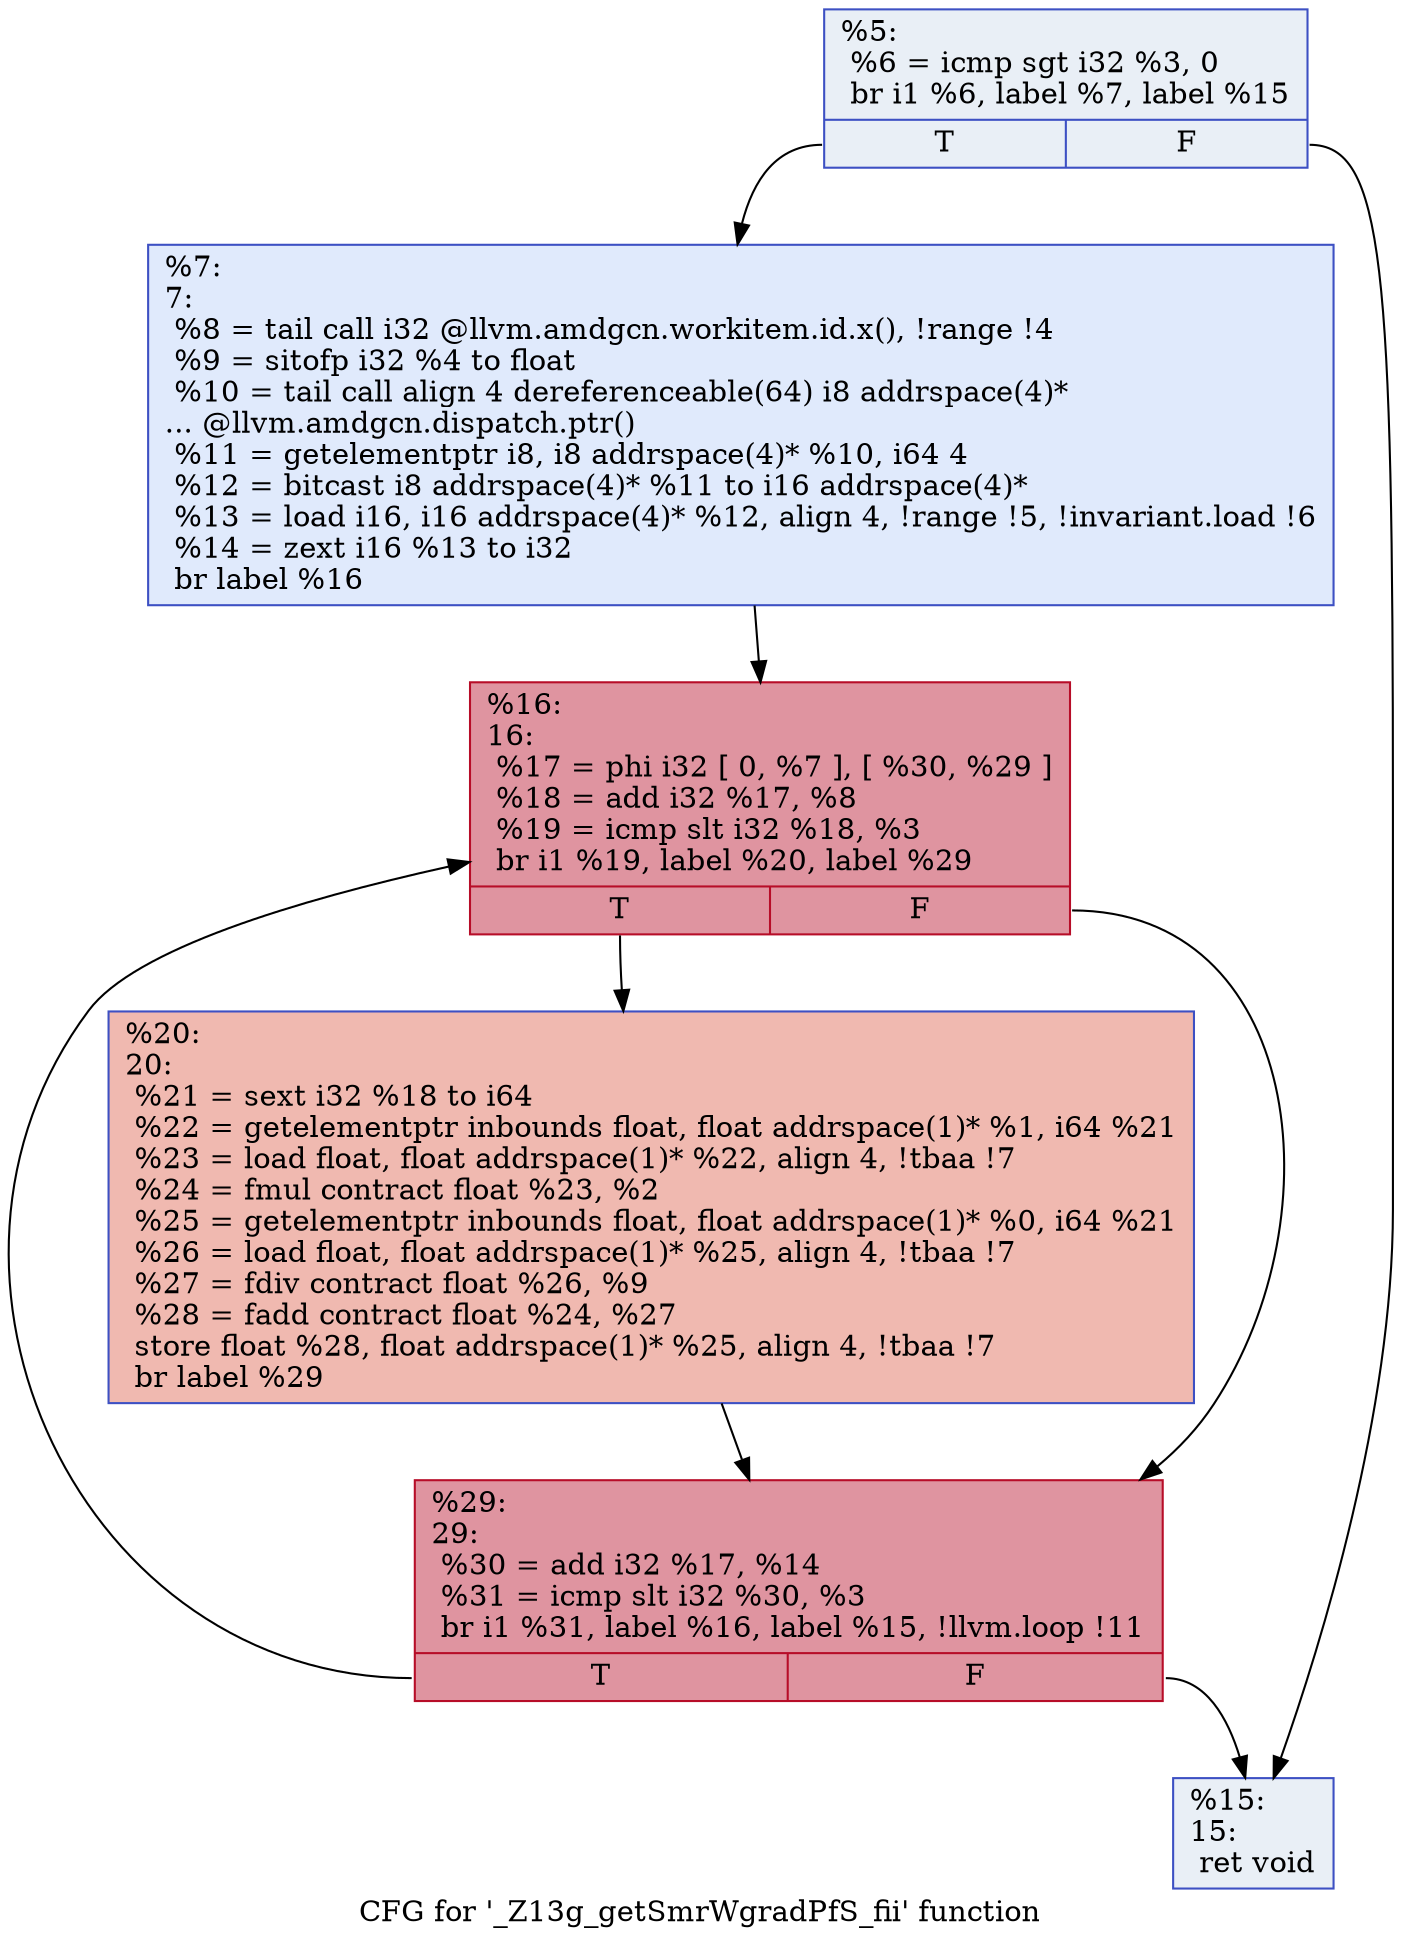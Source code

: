 digraph "CFG for '_Z13g_getSmrWgradPfS_fii' function" {
	label="CFG for '_Z13g_getSmrWgradPfS_fii' function";

	Node0x4e37260 [shape=record,color="#3d50c3ff", style=filled, fillcolor="#cedaeb70",label="{%5:\l  %6 = icmp sgt i32 %3, 0\l  br i1 %6, label %7, label %15\l|{<s0>T|<s1>F}}"];
	Node0x4e37260:s0 -> Node0x4e37200;
	Node0x4e37260:s1 -> Node0x4e37990;
	Node0x4e37200 [shape=record,color="#3d50c3ff", style=filled, fillcolor="#b9d0f970",label="{%7:\l7:                                                \l  %8 = tail call i32 @llvm.amdgcn.workitem.id.x(), !range !4\l  %9 = sitofp i32 %4 to float\l  %10 = tail call align 4 dereferenceable(64) i8 addrspace(4)*\l... @llvm.amdgcn.dispatch.ptr()\l  %11 = getelementptr i8, i8 addrspace(4)* %10, i64 4\l  %12 = bitcast i8 addrspace(4)* %11 to i16 addrspace(4)*\l  %13 = load i16, i16 addrspace(4)* %12, align 4, !range !5, !invariant.load !6\l  %14 = zext i16 %13 to i32\l  br label %16\l}"];
	Node0x4e37200 -> Node0x4e39000;
	Node0x4e37990 [shape=record,color="#3d50c3ff", style=filled, fillcolor="#cedaeb70",label="{%15:\l15:                                               \l  ret void\l}"];
	Node0x4e39000 [shape=record,color="#b70d28ff", style=filled, fillcolor="#b70d2870",label="{%16:\l16:                                               \l  %17 = phi i32 [ 0, %7 ], [ %30, %29 ]\l  %18 = add i32 %17, %8\l  %19 = icmp slt i32 %18, %3\l  br i1 %19, label %20, label %29\l|{<s0>T|<s1>F}}"];
	Node0x4e39000:s0 -> Node0x4e39430;
	Node0x4e39000:s1 -> Node0x4e38810;
	Node0x4e39430 [shape=record,color="#3d50c3ff", style=filled, fillcolor="#de614d70",label="{%20:\l20:                                               \l  %21 = sext i32 %18 to i64\l  %22 = getelementptr inbounds float, float addrspace(1)* %1, i64 %21\l  %23 = load float, float addrspace(1)* %22, align 4, !tbaa !7\l  %24 = fmul contract float %23, %2\l  %25 = getelementptr inbounds float, float addrspace(1)* %0, i64 %21\l  %26 = load float, float addrspace(1)* %25, align 4, !tbaa !7\l  %27 = fdiv contract float %26, %9\l  %28 = fadd contract float %24, %27\l  store float %28, float addrspace(1)* %25, align 4, !tbaa !7\l  br label %29\l}"];
	Node0x4e39430 -> Node0x4e38810;
	Node0x4e38810 [shape=record,color="#b70d28ff", style=filled, fillcolor="#b70d2870",label="{%29:\l29:                                               \l  %30 = add i32 %17, %14\l  %31 = icmp slt i32 %30, %3\l  br i1 %31, label %16, label %15, !llvm.loop !11\l|{<s0>T|<s1>F}}"];
	Node0x4e38810:s0 -> Node0x4e39000;
	Node0x4e38810:s1 -> Node0x4e37990;
}
